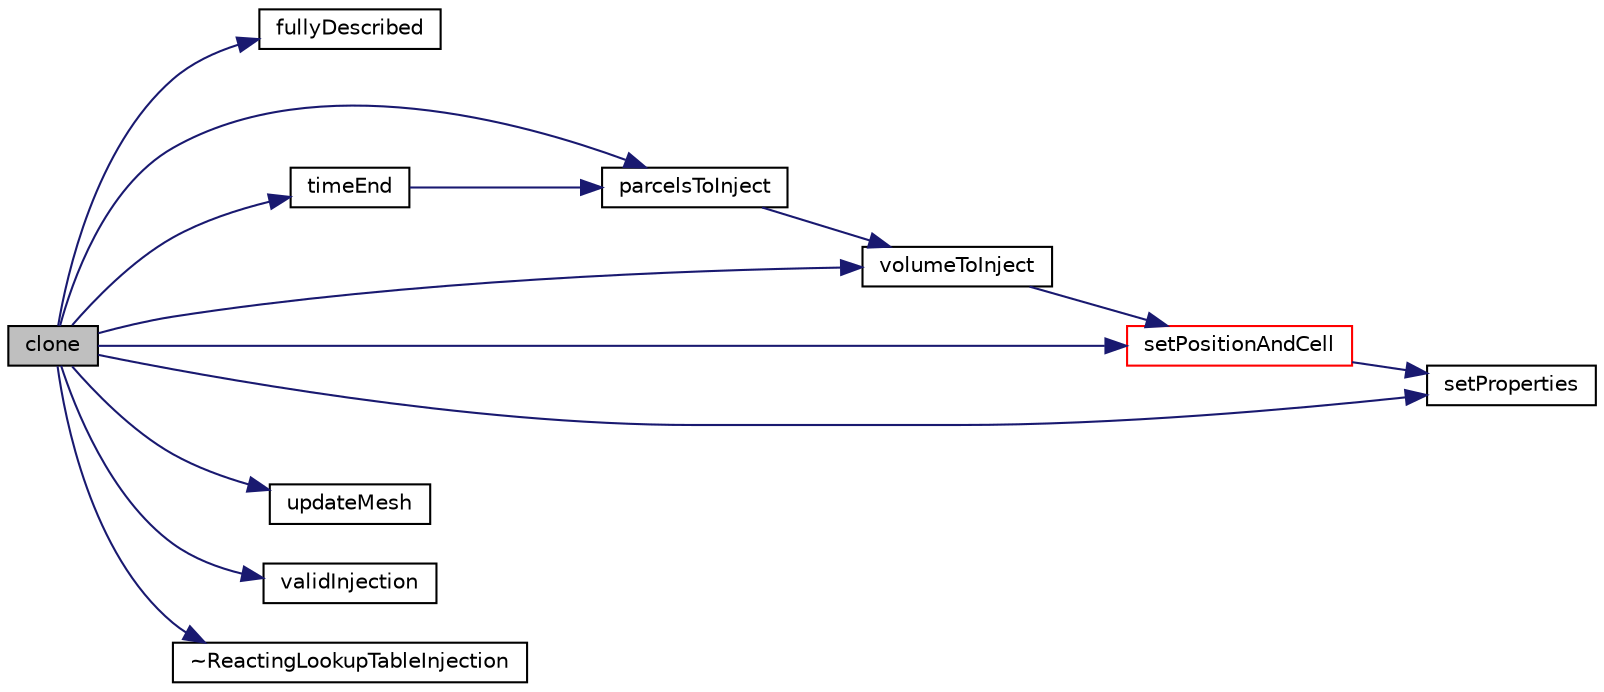 digraph "clone"
{
  bgcolor="transparent";
  edge [fontname="Helvetica",fontsize="10",labelfontname="Helvetica",labelfontsize="10"];
  node [fontname="Helvetica",fontsize="10",shape=record];
  rankdir="LR";
  Node9 [label="clone",height=0.2,width=0.4,color="black", fillcolor="grey75", style="filled", fontcolor="black"];
  Node9 -> Node10 [color="midnightblue",fontsize="10",style="solid",fontname="Helvetica"];
  Node10 [label="fullyDescribed",height=0.2,width=0.4,color="black",URL="$a25437.html#af4fb99083ed1d810af7074f440cb0aa2",tooltip="Flag to identify whether model fully describes the parcel. "];
  Node9 -> Node11 [color="midnightblue",fontsize="10",style="solid",fontname="Helvetica"];
  Node11 [label="parcelsToInject",height=0.2,width=0.4,color="black",URL="$a25437.html#a4c4730db6620caeb697dfb15e7ed265a",tooltip="Number of parcels to introduce relative to SOI. "];
  Node11 -> Node12 [color="midnightblue",fontsize="10",style="solid",fontname="Helvetica"];
  Node12 [label="volumeToInject",height=0.2,width=0.4,color="black",URL="$a25437.html#a429d17f10d15e9c7727159582c3f149b",tooltip="Volume of parcels to introduce relative to SOI. "];
  Node12 -> Node13 [color="midnightblue",fontsize="10",style="solid",fontname="Helvetica"];
  Node13 [label="setPositionAndCell",height=0.2,width=0.4,color="red",URL="$a25437.html#a64ab8345fbd202af3bbab93b25d90105",tooltip="Set the injection position and owner cell, tetFace and tetPt. "];
  Node13 -> Node16 [color="midnightblue",fontsize="10",style="solid",fontname="Helvetica"];
  Node16 [label="setProperties",height=0.2,width=0.4,color="black",URL="$a25437.html#a9c29fb14e9bea94ae75c185efe894b00",tooltip="Set the parcel properties. "];
  Node9 -> Node13 [color="midnightblue",fontsize="10",style="solid",fontname="Helvetica"];
  Node9 -> Node16 [color="midnightblue",fontsize="10",style="solid",fontname="Helvetica"];
  Node9 -> Node17 [color="midnightblue",fontsize="10",style="solid",fontname="Helvetica"];
  Node17 [label="timeEnd",height=0.2,width=0.4,color="black",URL="$a25437.html#afd5e776d9ab536787996546ab74c728d",tooltip="Return the end-of-injection time. "];
  Node17 -> Node11 [color="midnightblue",fontsize="10",style="solid",fontname="Helvetica"];
  Node9 -> Node18 [color="midnightblue",fontsize="10",style="solid",fontname="Helvetica"];
  Node18 [label="updateMesh",height=0.2,width=0.4,color="black",URL="$a25437.html#ae5693a309a936ac1040dd48c2881677f",tooltip="Set injector locations when mesh is updated. "];
  Node9 -> Node19 [color="midnightblue",fontsize="10",style="solid",fontname="Helvetica"];
  Node19 [label="validInjection",height=0.2,width=0.4,color="black",URL="$a25437.html#a6b2f13f20088f7dc14953978d3ee7554",tooltip="Return flag to identify whether or not injection of parcelI is. "];
  Node9 -> Node12 [color="midnightblue",fontsize="10",style="solid",fontname="Helvetica"];
  Node9 -> Node20 [color="midnightblue",fontsize="10",style="solid",fontname="Helvetica"];
  Node20 [label="~ReactingLookupTableInjection",height=0.2,width=0.4,color="black",URL="$a25437.html#a675d6e9033a7f502472a349efe844bee",tooltip="Destructor. "];
}
